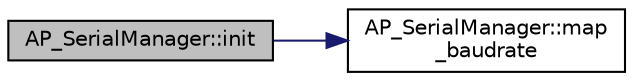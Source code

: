 digraph "AP_SerialManager::init"
{
 // INTERACTIVE_SVG=YES
  edge [fontname="Helvetica",fontsize="10",labelfontname="Helvetica",labelfontsize="10"];
  node [fontname="Helvetica",fontsize="10",shape=record];
  rankdir="LR";
  Node1 [label="AP_SerialManager::init",height=0.2,width=0.4,color="black", fillcolor="grey75", style="filled" fontcolor="black"];
  Node1 -> Node2 [color="midnightblue",fontsize="10",style="solid",fontname="Helvetica"];
  Node2 [label="AP_SerialManager::map\l_baudrate",height=0.2,width=0.4,color="black", fillcolor="white", style="filled",URL="$classAP__SerialManager.html#aa445402c0b13741d3d67ad2685e8eab5"];
}
